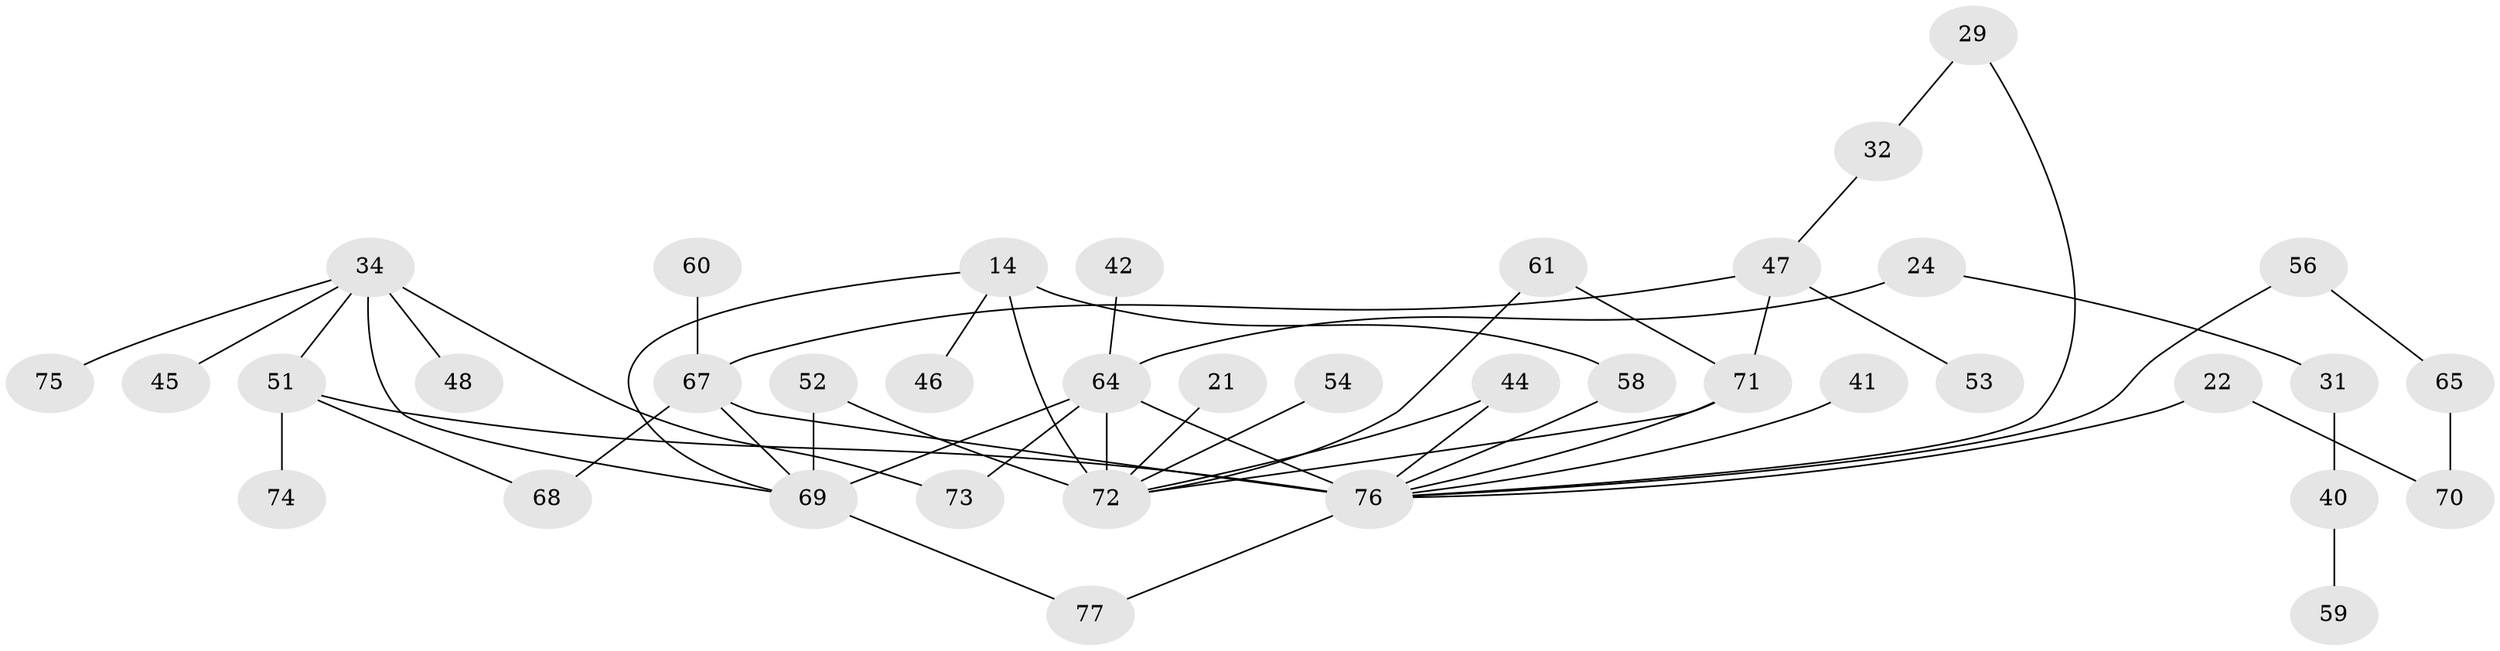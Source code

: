// original degree distribution, {9: 0.012987012987012988, 5: 0.06493506493506493, 6: 0.012987012987012988, 3: 0.16883116883116883, 2: 0.33766233766233766, 4: 0.16883116883116883, 8: 0.012987012987012988, 7: 0.012987012987012988, 1: 0.2077922077922078}
// Generated by graph-tools (version 1.1) at 2025/41/03/09/25 04:41:12]
// undirected, 38 vertices, 51 edges
graph export_dot {
graph [start="1"]
  node [color=gray90,style=filled];
  14 [super="+7"];
  21;
  22;
  24 [super="+10"];
  29;
  31;
  32;
  34 [super="+33"];
  40;
  41;
  42;
  44 [super="+17"];
  45;
  46;
  47;
  48;
  51 [super="+38"];
  52;
  53;
  54;
  56;
  58 [super="+25"];
  59;
  60;
  61;
  64 [super="+11+9"];
  65;
  67 [super="+36+39"];
  68;
  69 [super="+4+2+66"];
  70;
  71 [super="+63"];
  72 [super="+37+62"];
  73;
  74;
  75;
  76 [super="+49+12+57+13"];
  77 [super="+43"];
  14 -- 46;
  14 -- 58 [weight=2];
  14 -- 69;
  14 -- 72;
  21 -- 72;
  22 -- 70;
  22 -- 76;
  24 -- 31;
  24 -- 64;
  29 -- 32;
  29 -- 76;
  31 -- 40;
  32 -- 47;
  34 -- 45;
  34 -- 75;
  34 -- 69 [weight=3];
  34 -- 48;
  34 -- 51;
  34 -- 73;
  40 -- 59;
  41 -- 76;
  42 -- 64;
  44 -- 72;
  44 -- 76;
  47 -- 53;
  47 -- 67;
  47 -- 71;
  51 -- 74;
  51 -- 68;
  51 -- 76;
  52 -- 72;
  52 -- 69;
  54 -- 72;
  56 -- 65;
  56 -- 76;
  58 -- 76;
  60 -- 67;
  61 -- 72;
  61 -- 71;
  64 -- 72 [weight=5];
  64 -- 76 [weight=6];
  64 -- 69 [weight=4];
  64 -- 73;
  65 -- 70;
  67 -- 68;
  67 -- 76;
  67 -- 69;
  69 -- 77;
  71 -- 76 [weight=3];
  71 -- 72;
  76 -- 77;
}
